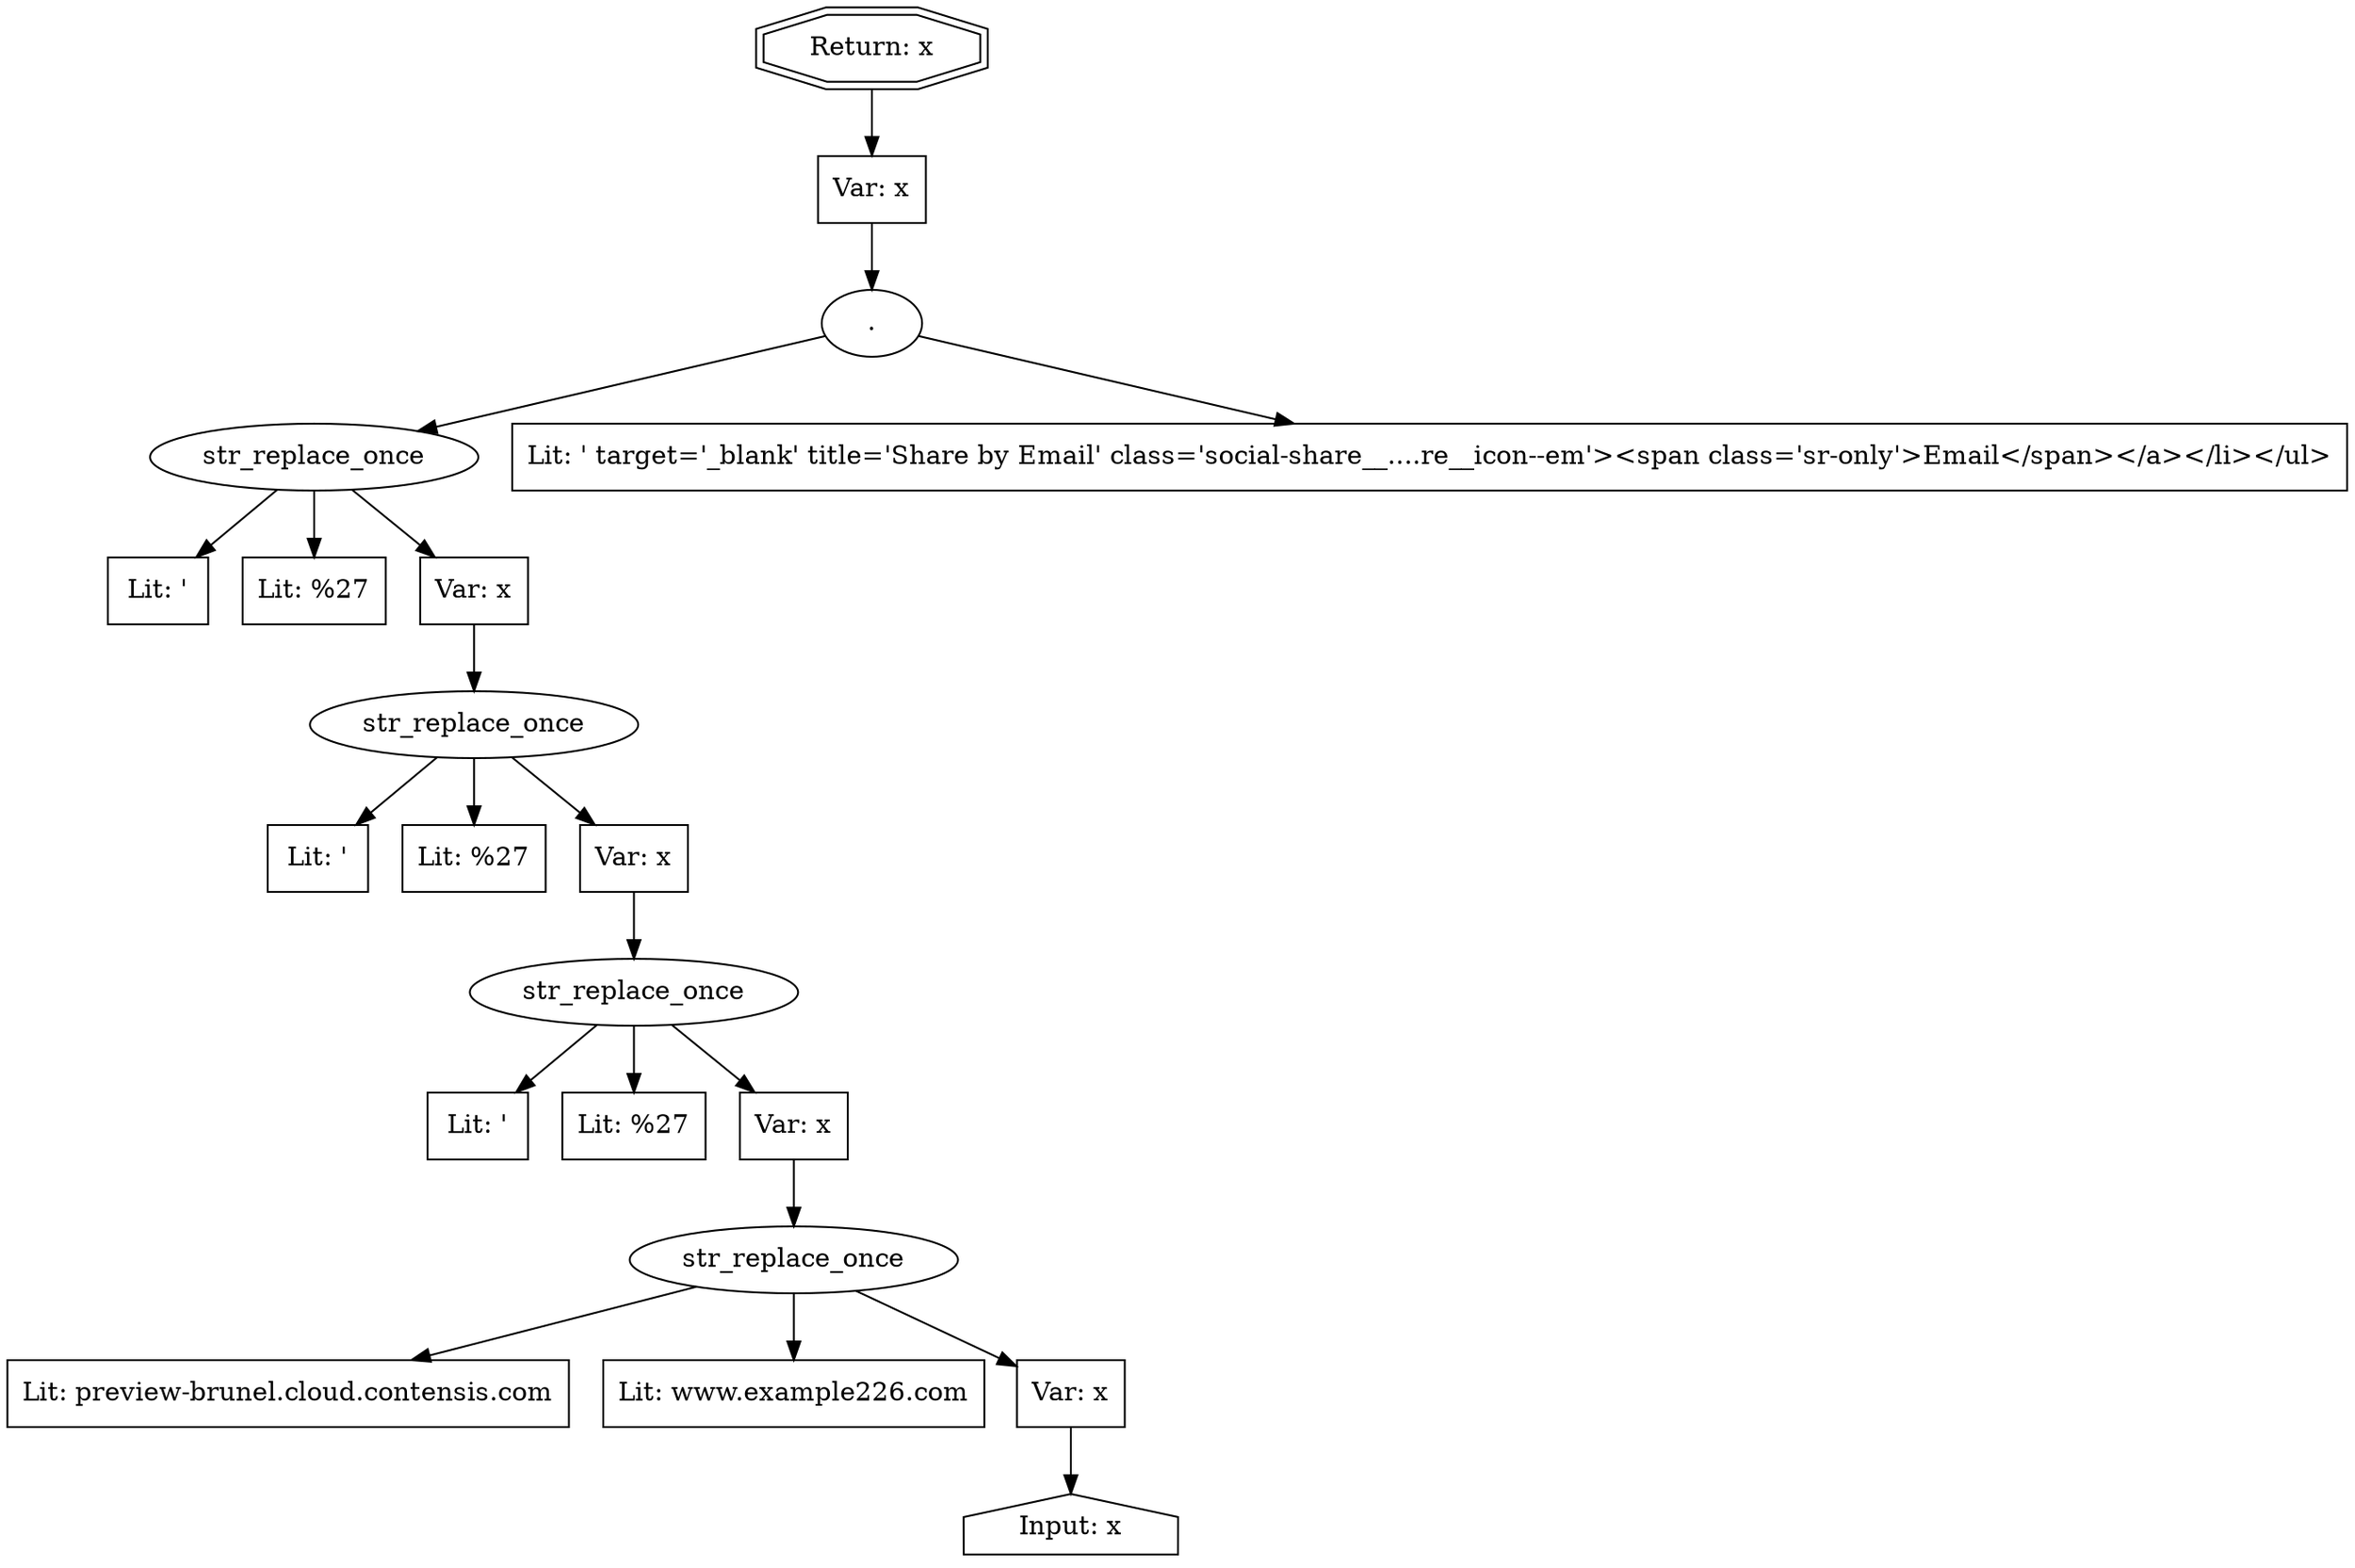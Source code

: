 // Finding: be07747c-ae35-47a1-bc95-bfcc5fc536c3
// Finding.url: https://www.example226.com/pdc##'></iframe></style></script></object></embed></textarea><img src=x onerror=taintfoxLog('c9945bdf2a1f409599efb0b17e4289e9')><!--/*
// Finding.parentloc: https://www.example226.com/pdc##'></iframe></style></script></object></embed></textarea><img src=x onerror=taintfoxLog('c9945bdf2a1f409599efb0b17e4289e9')><!--/*
// Finding.domain: www.example226.com
// Finding.base_domain: example226.com
// Finding.source: location.href
// Finding.sink: innerHTML
// Sanitizer.score: 3
// Sanitizer.name: 
// Sanitizer.location: https://www.example226.com/pdc##'></iframe></style></script></object></embed></textarea><img src=x onerror=taintfoxLog('c9945bdf2a1f409599efb0b17e4289e9')><!--/* line 1 > injectedScript - <anonymous>:2:11
// Finding.begin: 2232
// Finding.end: 2264
// Finding.original_uuid: e54171fe-e801-4d4a-bf96-d15cf807cd36
// Finding.TwentyFiveMillionFlowsId: -1660090065
// Finding.script: https://www.example226.com/pdc##'></iframe></style></script></object></embed></textarea><img src=x onerror=taintfoxLog('c9945bdf2a1f409599efb0b17e4289e9')><!--/* line 1 > injectedScript
// Finding.line: 8
// Exploit.uuid: c9945bdf-2a1f-4095-99ef-b0b17e4289e9
// Exploit.success: false
// Exploit.status: validated
// Exploit.method: C
// Exploit.type: html
// Exploit.token: attribute
// Exploit.content: href
// Exploit.quote_type: '
// Exploit.tag: a
// Exploit.break_out: #'></iframe></style></script></object></embed></textarea><img src=x onerror=
// Exploit.break_in: ><!--/*
// Exploit.payload: #'></iframe></style></script></object></embed></textarea><img src=x onerror=taintfoxLog(1)><!--/*
// Exploit.begin_taint_url: 0
// Exploit.end_taint_url: 28
// Exploit.replace_begin_url: 28
// Exploit.replace_end_url: 28
// Exploit.replace_begin_param: 181
// Exploit.replace_end_param: 181
// Issues.LargestEncodeAttrStringChain: 0
// Issues.LargestTextFragmentEncodeChainLength: 0
// Issues.HasApproximation: false
// Issues.HasMissingImplementation: false
// Issues.HasInfiniteRegexWithFunctionReplacer: false
// Issues.MergedSplitAndJoins: false
// Issues.HasUrlInRhsOfReplace: true
// Issues.HasUrlInLhsOfReplace: false
// Issues.HasCookieValueInLhsOfreplace: false
// Issues.HasCookieValueInRhsOfreplace: false
// Issues.HasCookieValueInMatchPattern: false
// Issues.HasCookieValueInExecPattern: false
// Issues.RemovedLRConcats: true
// Issues.RemovedReplaceArtifacts: false
// Issues.HasUrlInMatchPattern: false
// Issues.HasUrlInExecPattern: false
// Issues.RemovedNOPreplaces: false
// Issues.Known_sanitizer: false
// DepGraph.hash: -1728082001
// DepGraph.sanitizer_hash: -2043955842
// Part of the URL ('www.example226.com') found in right hand side of replace 
// Removed LR concats 
digraph cfg {
n0 [shape=house, label="Input: x"];
n1 [shape=ellipse, label="str_replace_once"];
n2 [shape=box, label="Lit: preview-brunel.cloud.contensis.com"];
n3 [shape=box, label="Lit: www.example226.com"];
n4 [shape=box, label="Var: x"];
n5 [shape=ellipse, label="str_replace_once"];
n6 [shape=box, label="Lit: '"];
n7 [shape=box, label="Lit: %27"];
n8 [shape=box, label="Var: x"];
n9 [shape=ellipse, label="str_replace_once"];
n10 [shape=box, label="Lit: '"];
n11 [shape=box, label="Lit: %27"];
n12 [shape=box, label="Var: x"];
n13 [shape=ellipse, label="str_replace_once"];
n14 [shape=box, label="Lit: '"];
n15 [shape=box, label="Lit: %27"];
n16 [shape=box, label="Var: x"];
n17 [shape=ellipse, label="."];
n18 [shape=box, label="Lit: ' target='_blank' title='Share by Email' class='social-share__....re__icon--em'><span class='sr-only'>Email</span></a></li></ul>"];
n19 [shape=box, label="Var: x"];
n20 [shape=doubleoctagon, label="Return: x"];
n4 -> n0;
n1 -> n2;
n1 -> n3;
n1 -> n4;
n8 -> n1;
n5 -> n6;
n5 -> n7;
n5 -> n8;
n12 -> n5;
n9 -> n10;
n9 -> n11;
n9 -> n12;
n16 -> n9;
n13 -> n14;
n13 -> n15;
n13 -> n16;
n17 -> n13;
n17 -> n18;
n19 -> n17;
n20 -> n19;
}